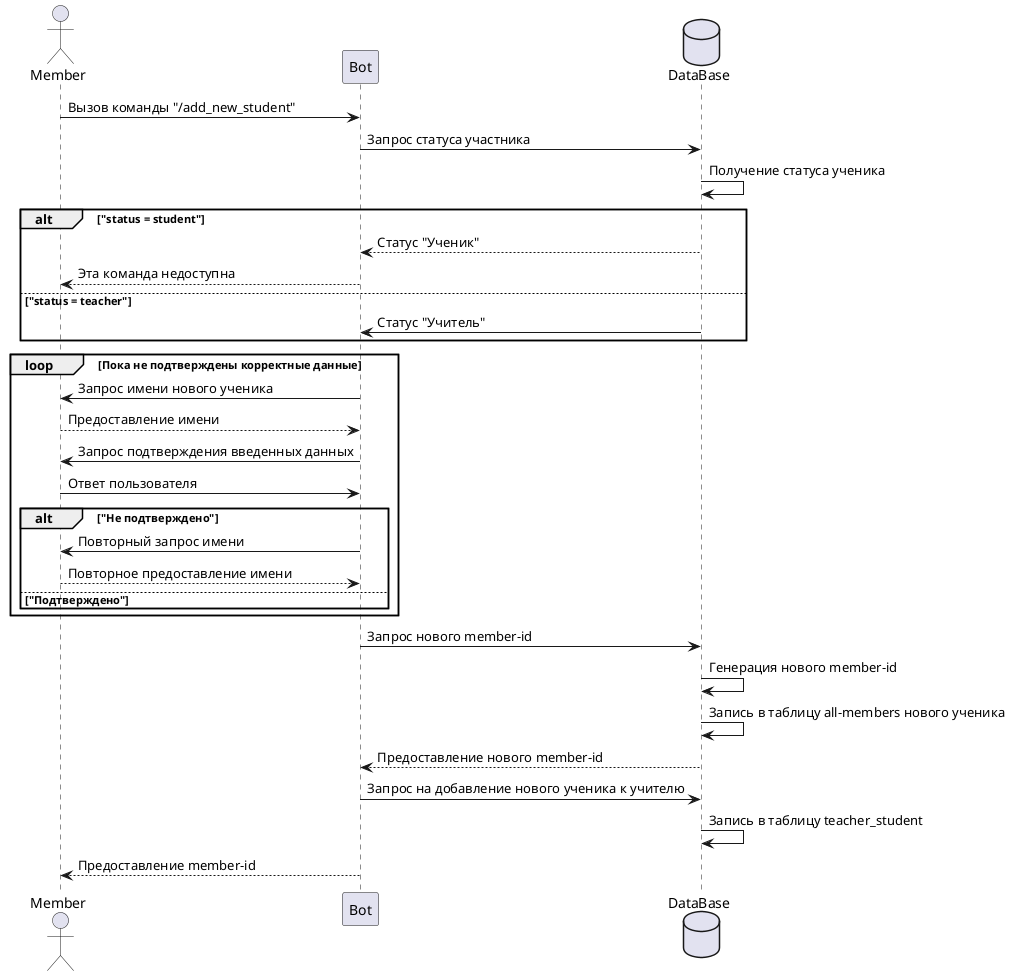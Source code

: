 @startuml
actor Member as mmb 
participant Bot as bot 
database DataBase as db 

mmb -> bot : Вызов команды "/add_new_student"
bot -> db : Запрос статуса участника
db -> db : Получение статуса ученика

alt "status = student"
db --> bot: Статус "Ученик"
bot --> mmb : Эта команда недоступна
else "status = teacher"
db -> bot: Статус "Учитель"
end
loop Пока не подтверждены корректные данные
bot -> mmb : Запрос имени нового ученика
mmb --> bot : Предоставление имени 
bot -> mmb : Запрос подтверждения введенных данных
mmb -> bot : Ответ пользователя
alt "Не подтверждено"
bot -> mmb : Повторный запрос имени
mmb --> bot : Повторное предоставление имени
else "Подтверждено"
end 
end
bot -> db : Запрос нового member-id
db -> db : Генерация нового member-id
db -> db : Запись в таблицу all-members нового ученика
db --> bot : Предоставление нового member-id
bot -> db : Запрос на добавление нового ученика к учителю
db -> db : Запись в таблицу teacher_student
bot --> mmb : Предоставление member-id